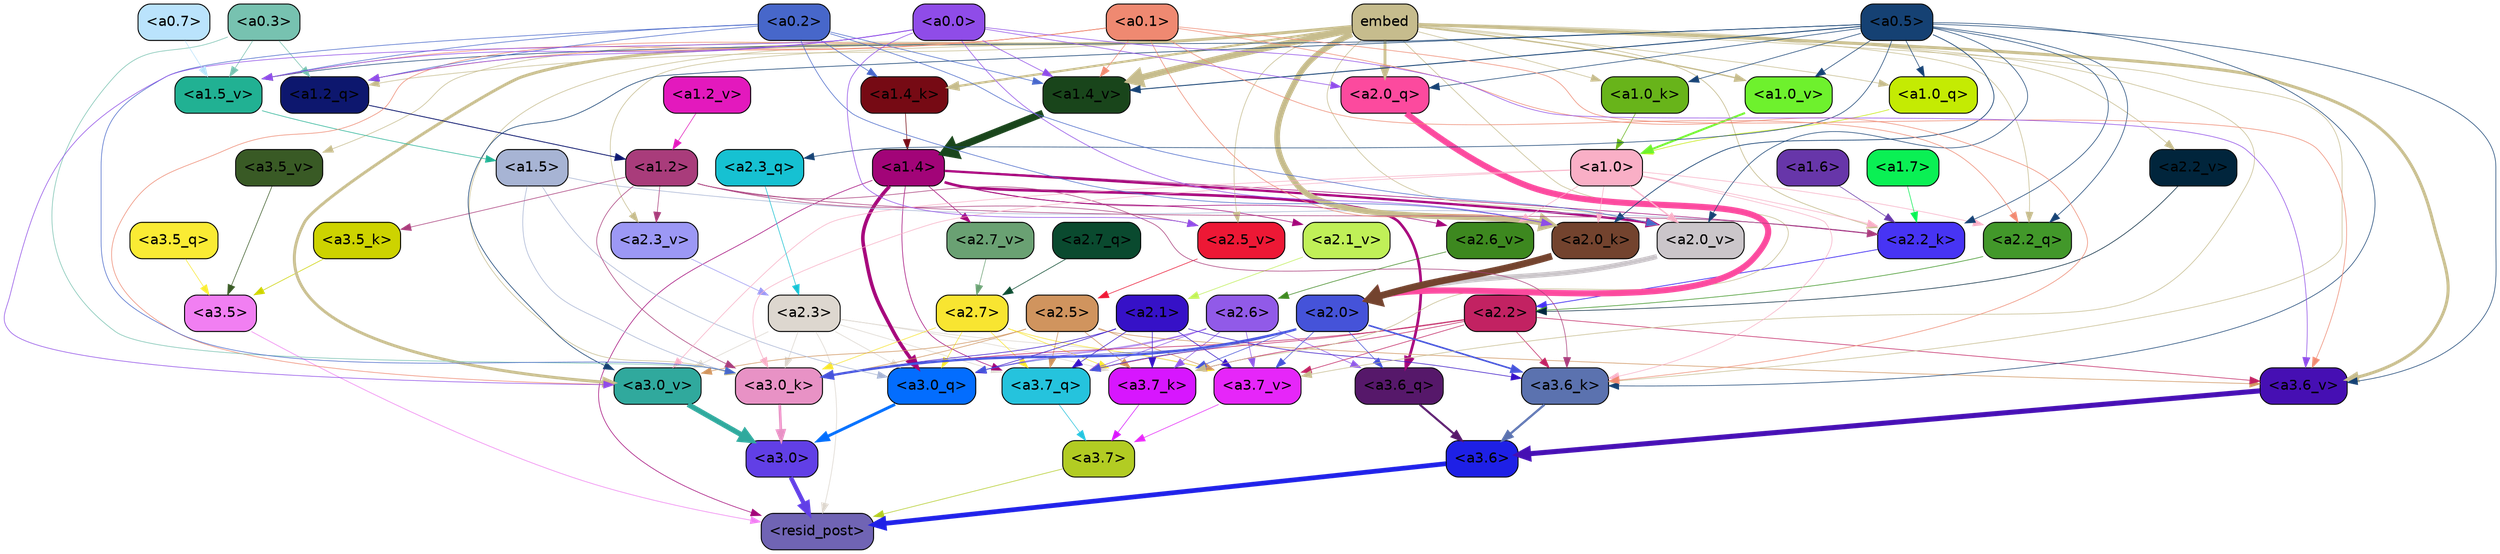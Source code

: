 strict digraph "" {
	graph [bgcolor=transparent,
		layout=dot,
		overlap=false,
		splines=true
	];
	"<a3.7>"	[color=black,
		fillcolor="#b2cc23",
		fontname=Helvetica,
		shape=box,
		style="filled, rounded"];
	"<resid_post>"	[color=black,
		fillcolor="#7064b4",
		fontname=Helvetica,
		shape=box,
		style="filled, rounded"];
	"<a3.7>" -> "<resid_post>"	[color="#b2cc23",
		penwidth=0.6];
	"<a3.6>"	[color=black,
		fillcolor="#1e20e6",
		fontname=Helvetica,
		shape=box,
		style="filled, rounded"];
	"<a3.6>" -> "<resid_post>"	[color="#1e20e6",
		penwidth=4.6696330308914185];
	"<a3.5>"	[color=black,
		fillcolor="#f17ff2",
		fontname=Helvetica,
		shape=box,
		style="filled, rounded"];
	"<a3.5>" -> "<resid_post>"	[color="#f17ff2",
		penwidth=0.6];
	"<a3.0>"	[color=black,
		fillcolor="#613fe6",
		fontname=Helvetica,
		shape=box,
		style="filled, rounded"];
	"<a3.0>" -> "<resid_post>"	[color="#613fe6",
		penwidth=4.282557368278503];
	"<a2.3>"	[color=black,
		fillcolor="#ddd7cf",
		fontname=Helvetica,
		shape=box,
		style="filled, rounded"];
	"<a2.3>" -> "<resid_post>"	[color="#ddd7cf",
		penwidth=0.6];
	"<a3.7_q>"	[color=black,
		fillcolor="#25c3dd",
		fontname=Helvetica,
		shape=box,
		style="filled, rounded"];
	"<a2.3>" -> "<a3.7_q>"	[color="#ddd7cf",
		penwidth=0.6];
	"<a3.0_q>"	[color=black,
		fillcolor="#036dfe",
		fontname=Helvetica,
		shape=box,
		style="filled, rounded"];
	"<a2.3>" -> "<a3.0_q>"	[color="#ddd7cf",
		penwidth=0.6];
	"<a3.7_k>"	[color=black,
		fillcolor="#d716fe",
		fontname=Helvetica,
		shape=box,
		style="filled, rounded"];
	"<a2.3>" -> "<a3.7_k>"	[color="#ddd7cf",
		penwidth=0.6];
	"<a3.0_k>"	[color=black,
		fillcolor="#e892c5",
		fontname=Helvetica,
		shape=box,
		style="filled, rounded"];
	"<a2.3>" -> "<a3.0_k>"	[color="#ddd7cf",
		penwidth=0.6];
	"<a3.7_v>"	[color=black,
		fillcolor="#e626f9",
		fontname=Helvetica,
		shape=box,
		style="filled, rounded"];
	"<a2.3>" -> "<a3.7_v>"	[color="#ddd7cf",
		penwidth=0.6];
	"<a3.0_v>"	[color=black,
		fillcolor="#30a99d",
		fontname=Helvetica,
		shape=box,
		style="filled, rounded"];
	"<a2.3>" -> "<a3.0_v>"	[color="#ddd7cf",
		penwidth=0.6];
	"<a1.4>"	[color=black,
		fillcolor="#a20478",
		fontname=Helvetica,
		shape=box,
		style="filled, rounded"];
	"<a1.4>" -> "<resid_post>"	[color="#a20478",
		penwidth=0.6];
	"<a1.4>" -> "<a3.7_q>"	[color="#a20478",
		penwidth=0.6];
	"<a3.6_q>"	[color=black,
		fillcolor="#56186a",
		fontname=Helvetica,
		shape=box,
		style="filled, rounded"];
	"<a1.4>" -> "<a3.6_q>"	[color="#a20478",
		penwidth=2.6073555648326874];
	"<a1.4>" -> "<a3.0_q>"	[color="#a20478",
		penwidth=3.4971605762839317];
	"<a2.2_k>"	[color=black,
		fillcolor="#4734f4",
		fontname=Helvetica,
		shape=box,
		style="filled, rounded"];
	"<a1.4>" -> "<a2.2_k>"	[color="#a20478",
		penwidth=0.6];
	"<a2.7_v>"	[color=black,
		fillcolor="#6aa173",
		fontname=Helvetica,
		shape=box,
		style="filled, rounded"];
	"<a1.4>" -> "<a2.7_v>"	[color="#a20478",
		penwidth=0.6];
	"<a2.6_v>"	[color=black,
		fillcolor="#3d881f",
		fontname=Helvetica,
		shape=box,
		style="filled, rounded"];
	"<a1.4>" -> "<a2.6_v>"	[color="#a20478",
		penwidth=0.6];
	"<a2.1_v>"	[color=black,
		fillcolor="#c0f058",
		fontname=Helvetica,
		shape=box,
		style="filled, rounded"];
	"<a1.4>" -> "<a2.1_v>"	[color="#a20478",
		penwidth=0.6];
	"<a2.0_v>"	[color=black,
		fillcolor="#cbc6ca",
		fontname=Helvetica,
		shape=box,
		style="filled, rounded"];
	"<a1.4>" -> "<a2.0_v>"	[color="#a20478",
		penwidth=2.268670678138733];
	"<a3.7_q>" -> "<a3.7>"	[color="#25c3dd",
		penwidth=0.6];
	"<a3.6_q>" -> "<a3.6>"	[color="#56186a",
		penwidth=2.03758105635643];
	"<a3.5_q>"	[color=black,
		fillcolor="#faeb34",
		fontname=Helvetica,
		shape=box,
		style="filled, rounded"];
	"<a3.5_q>" -> "<a3.5>"	[color="#faeb34",
		penwidth=0.6];
	"<a3.0_q>" -> "<a3.0>"	[color="#036dfe",
		penwidth=2.8638100624084473];
	"<a3.7_k>" -> "<a3.7>"	[color="#d716fe",
		penwidth=0.6];
	"<a3.6_k>"	[color=black,
		fillcolor="#5b72af",
		fontname=Helvetica,
		shape=box,
		style="filled, rounded"];
	"<a3.6_k>" -> "<a3.6>"	[color="#5b72af",
		penwidth=2.174198240041733];
	"<a3.5_k>"	[color=black,
		fillcolor="#cdd300",
		fontname=Helvetica,
		shape=box,
		style="filled, rounded"];
	"<a3.5_k>" -> "<a3.5>"	[color="#cdd300",
		penwidth=0.6];
	"<a3.0_k>" -> "<a3.0>"	[color="#e892c5",
		penwidth=2.6274144649505615];
	"<a3.7_v>" -> "<a3.7>"	[color="#e626f9",
		penwidth=0.6];
	"<a3.6_v>"	[color=black,
		fillcolor="#460fb3",
		fontname=Helvetica,
		shape=box,
		style="filled, rounded"];
	"<a3.6_v>" -> "<a3.6>"	[color="#460fb3",
		penwidth=5.002329230308533];
	"<a3.5_v>"	[color=black,
		fillcolor="#395a25",
		fontname=Helvetica,
		shape=box,
		style="filled, rounded"];
	"<a3.5_v>" -> "<a3.5>"	[color="#395a25",
		penwidth=0.6];
	"<a3.0_v>" -> "<a3.0>"	[color="#30a99d",
		penwidth=5.188832879066467];
	"<a2.7>"	[color=black,
		fillcolor="#f8e531",
		fontname=Helvetica,
		shape=box,
		style="filled, rounded"];
	"<a2.7>" -> "<a3.7_q>"	[color="#f8e531",
		penwidth=0.6];
	"<a2.7>" -> "<a3.0_q>"	[color="#f8e531",
		penwidth=0.6];
	"<a2.7>" -> "<a3.7_k>"	[color="#f8e531",
		penwidth=0.6];
	"<a2.7>" -> "<a3.0_k>"	[color="#f8e531",
		penwidth=0.6];
	"<a2.7>" -> "<a3.7_v>"	[color="#f8e531",
		penwidth=0.6];
	"<a2.6>"	[color=black,
		fillcolor="#915ae8",
		fontname=Helvetica,
		shape=box,
		style="filled, rounded"];
	"<a2.6>" -> "<a3.7_q>"	[color="#915ae8",
		penwidth=0.6];
	"<a2.6>" -> "<a3.6_q>"	[color="#915ae8",
		penwidth=0.6];
	"<a2.6>" -> "<a3.0_q>"	[color="#915ae8",
		penwidth=0.6];
	"<a2.6>" -> "<a3.7_k>"	[color="#915ae8",
		penwidth=0.6];
	"<a2.6>" -> "<a3.0_k>"	[color="#915ae8",
		penwidth=0.6];
	"<a2.6>" -> "<a3.7_v>"	[color="#915ae8",
		penwidth=0.6];
	"<a2.5>"	[color=black,
		fillcolor="#d0945e",
		fontname=Helvetica,
		shape=box,
		style="filled, rounded"];
	"<a2.5>" -> "<a3.7_q>"	[color="#d0945e",
		penwidth=0.6];
	"<a2.5>" -> "<a3.7_k>"	[color="#d0945e",
		penwidth=0.6];
	"<a2.5>" -> "<a3.0_k>"	[color="#d0945e",
		penwidth=0.6];
	"<a2.5>" -> "<a3.7_v>"	[color="#d0945e",
		penwidth=0.6];
	"<a2.5>" -> "<a3.6_v>"	[color="#d0945e",
		penwidth=0.6];
	"<a2.5>" -> "<a3.0_v>"	[color="#d0945e",
		penwidth=0.6];
	"<a2.2>"	[color=black,
		fillcolor="#c22262",
		fontname=Helvetica,
		shape=box,
		style="filled, rounded"];
	"<a2.2>" -> "<a3.7_q>"	[color="#c22262",
		penwidth=0.6];
	"<a2.2>" -> "<a3.7_k>"	[color="#c22262",
		penwidth=0.6];
	"<a2.2>" -> "<a3.6_k>"	[color="#c22262",
		penwidth=0.6];
	"<a2.2>" -> "<a3.0_k>"	[color="#c22262",
		penwidth=0.6];
	"<a2.2>" -> "<a3.7_v>"	[color="#c22262",
		penwidth=0.6];
	"<a2.2>" -> "<a3.6_v>"	[color="#c22262",
		penwidth=0.6];
	"<a2.1>"	[color=black,
		fillcolor="#3611c7",
		fontname=Helvetica,
		shape=box,
		style="filled, rounded"];
	"<a2.1>" -> "<a3.7_q>"	[color="#3611c7",
		penwidth=0.6];
	"<a2.1>" -> "<a3.0_q>"	[color="#3611c7",
		penwidth=0.6];
	"<a2.1>" -> "<a3.7_k>"	[color="#3611c7",
		penwidth=0.6];
	"<a2.1>" -> "<a3.6_k>"	[color="#3611c7",
		penwidth=0.6];
	"<a2.1>" -> "<a3.0_k>"	[color="#3611c7",
		penwidth=0.6];
	"<a2.1>" -> "<a3.7_v>"	[color="#3611c7",
		penwidth=0.6];
	"<a2.0>"	[color=black,
		fillcolor="#4553d9",
		fontname=Helvetica,
		shape=box,
		style="filled, rounded"];
	"<a2.0>" -> "<a3.7_q>"	[color="#4553d9",
		penwidth=0.6];
	"<a2.0>" -> "<a3.6_q>"	[color="#4553d9",
		penwidth=0.6];
	"<a2.0>" -> "<a3.0_q>"	[color="#4553d9",
		penwidth=0.6];
	"<a2.0>" -> "<a3.7_k>"	[color="#4553d9",
		penwidth=0.6];
	"<a2.0>" -> "<a3.6_k>"	[color="#4553d9",
		penwidth=1.5568191409111023];
	"<a2.0>" -> "<a3.0_k>"	[color="#4553d9",
		penwidth=2.270527422428131];
	"<a2.0>" -> "<a3.7_v>"	[color="#4553d9",
		penwidth=0.6];
	"<a1.5>"	[color=black,
		fillcolor="#a7b4d4",
		fontname=Helvetica,
		shape=box,
		style="filled, rounded"];
	"<a1.5>" -> "<a3.0_q>"	[color="#a7b4d4",
		penwidth=0.6];
	"<a1.5>" -> "<a3.0_k>"	[color="#a7b4d4",
		penwidth=0.6];
	"<a1.5>" -> "<a2.2_k>"	[color="#a7b4d4",
		penwidth=0.6];
	embed	[color=black,
		fillcolor="#c6bc8d",
		fontname=Helvetica,
		shape=box,
		style="filled, rounded"];
	embed -> "<a3.7_k>"	[color="#c6bc8d",
		penwidth=0.6];
	embed -> "<a3.6_k>"	[color="#c6bc8d",
		penwidth=0.6];
	embed -> "<a3.0_k>"	[color="#c6bc8d",
		penwidth=0.6];
	embed -> "<a3.7_v>"	[color="#c6bc8d",
		penwidth=0.6];
	embed -> "<a3.6_v>"	[color="#c6bc8d",
		penwidth=2.9588699340820312];
	embed -> "<a3.5_v>"	[color="#c6bc8d",
		penwidth=0.6];
	embed -> "<a3.0_v>"	[color="#c6bc8d",
		penwidth=2.8686431646347046];
	"<a2.2_q>"	[color=black,
		fillcolor="#42982a",
		fontname=Helvetica,
		shape=box,
		style="filled, rounded"];
	embed -> "<a2.2_q>"	[color="#c6bc8d",
		penwidth=0.6];
	"<a2.0_q>"	[color=black,
		fillcolor="#fc4a9e",
		fontname=Helvetica,
		shape=box,
		style="filled, rounded"];
	embed -> "<a2.0_q>"	[color="#c6bc8d",
		penwidth=2.7617180347442627];
	embed -> "<a2.2_k>"	[color="#c6bc8d",
		penwidth=0.67606520652771];
	"<a2.0_k>"	[color=black,
		fillcolor="#73432e",
		fontname=Helvetica,
		shape=box,
		style="filled, rounded"];
	embed -> "<a2.0_k>"	[color="#c6bc8d",
		penwidth=5.615107178688049];
	"<a2.5_v>"	[color=black,
		fillcolor="#ed1835",
		fontname=Helvetica,
		shape=box,
		style="filled, rounded"];
	embed -> "<a2.5_v>"	[color="#c6bc8d",
		penwidth=0.6];
	"<a2.3_v>"	[color=black,
		fillcolor="#9c98f5",
		fontname=Helvetica,
		shape=box,
		style="filled, rounded"];
	embed -> "<a2.3_v>"	[color="#c6bc8d",
		penwidth=0.6];
	"<a2.2_v>"	[color=black,
		fillcolor="#01253c",
		fontname=Helvetica,
		shape=box,
		style="filled, rounded"];
	embed -> "<a2.2_v>"	[color="#c6bc8d",
		penwidth=0.6];
	embed -> "<a2.0_v>"	[color="#c6bc8d",
		penwidth=0.6];
	"<a1.2_q>"	[color=black,
		fillcolor="#0d176e",
		fontname=Helvetica,
		shape=box,
		style="filled, rounded"];
	embed -> "<a1.2_q>"	[color="#c6bc8d",
		penwidth=0.6];
	"<a1.0_q>"	[color=black,
		fillcolor="#c4eb03",
		fontname=Helvetica,
		shape=box,
		style="filled, rounded"];
	embed -> "<a1.0_q>"	[color="#c6bc8d",
		penwidth=0.6];
	"<a1.4_k>"	[color=black,
		fillcolor="#760a14",
		fontname=Helvetica,
		shape=box,
		style="filled, rounded"];
	embed -> "<a1.4_k>"	[color="#c6bc8d",
		penwidth=2.1468217372894287];
	"<a1.0_k>"	[color=black,
		fillcolor="#68b41a",
		fontname=Helvetica,
		shape=box,
		style="filled, rounded"];
	embed -> "<a1.0_k>"	[color="#c6bc8d",
		penwidth=0.6];
	"<a1.4_v>"	[color=black,
		fillcolor="#19451b",
		fontname=Helvetica,
		shape=box,
		style="filled, rounded"];
	embed -> "<a1.4_v>"	[color="#c6bc8d",
		penwidth=6.189999580383301];
	"<a1.0_v>"	[color=black,
		fillcolor="#6ef12d",
		fontname=Helvetica,
		shape=box,
		style="filled, rounded"];
	embed -> "<a1.0_v>"	[color="#c6bc8d",
		penwidth=1.3123979568481445];
	"<a1.2>"	[color=black,
		fillcolor="#a93c7b",
		fontname=Helvetica,
		shape=box,
		style="filled, rounded"];
	"<a1.2>" -> "<a3.6_k>"	[color="#a93c7b",
		penwidth=0.6];
	"<a1.2>" -> "<a3.5_k>"	[color="#a93c7b",
		penwidth=0.6];
	"<a1.2>" -> "<a3.0_k>"	[color="#a93c7b",
		penwidth=0.6];
	"<a1.2>" -> "<a2.2_k>"	[color="#a93c7b",
		penwidth=0.6];
	"<a1.2>" -> "<a2.5_v>"	[color="#a93c7b",
		penwidth=0.6];
	"<a1.2>" -> "<a2.3_v>"	[color="#a93c7b",
		penwidth=0.6];
	"<a1.0>"	[color=black,
		fillcolor="#f9afc6",
		fontname=Helvetica,
		shape=box,
		style="filled, rounded"];
	"<a1.0>" -> "<a3.6_k>"	[color="#f9afc6",
		penwidth=0.6];
	"<a1.0>" -> "<a3.0_k>"	[color="#f9afc6",
		penwidth=0.6];
	"<a1.0>" -> "<a3.0_v>"	[color="#f9afc6",
		penwidth=0.6];
	"<a1.0>" -> "<a2.2_q>"	[color="#f9afc6",
		penwidth=0.6];
	"<a1.0>" -> "<a2.2_k>"	[color="#f9afc6",
		penwidth=0.6];
	"<a1.0>" -> "<a2.0_k>"	[color="#f9afc6",
		penwidth=0.6];
	"<a1.0>" -> "<a2.6_v>"	[color="#f9afc6",
		penwidth=0.6];
	"<a1.0>" -> "<a2.0_v>"	[color="#f9afc6",
		penwidth=1.27996826171875];
	"<a0.5>"	[color=black,
		fillcolor="#154173",
		fontname=Helvetica,
		shape=box,
		style="filled, rounded"];
	"<a0.5>" -> "<a3.6_k>"	[color="#154173",
		penwidth=0.6];
	"<a0.5>" -> "<a3.6_v>"	[color="#154173",
		penwidth=0.6];
	"<a0.5>" -> "<a3.0_v>"	[color="#154173",
		penwidth=0.6421224474906921];
	"<a2.3_q>"	[color=black,
		fillcolor="#16c1d2",
		fontname=Helvetica,
		shape=box,
		style="filled, rounded"];
	"<a0.5>" -> "<a2.3_q>"	[color="#154173",
		penwidth=0.6];
	"<a0.5>" -> "<a2.2_q>"	[color="#154173",
		penwidth=0.6];
	"<a0.5>" -> "<a2.0_q>"	[color="#154173",
		penwidth=0.6];
	"<a0.5>" -> "<a2.2_k>"	[color="#154173",
		penwidth=0.6];
	"<a0.5>" -> "<a2.0_k>"	[color="#154173",
		penwidth=0.7151575088500977];
	"<a0.5>" -> "<a2.0_v>"	[color="#154173",
		penwidth=0.6];
	"<a0.5>" -> "<a1.0_q>"	[color="#154173",
		penwidth=0.6];
	"<a0.5>" -> "<a1.0_k>"	[color="#154173",
		penwidth=0.6];
	"<a1.5_v>"	[color=black,
		fillcolor="#21b193",
		fontname=Helvetica,
		shape=box,
		style="filled, rounded"];
	"<a0.5>" -> "<a1.5_v>"	[color="#154173",
		penwidth=0.6];
	"<a0.5>" -> "<a1.4_v>"	[color="#154173",
		penwidth=0.8927993774414062];
	"<a0.5>" -> "<a1.0_v>"	[color="#154173",
		penwidth=0.6];
	"<a0.1>"	[color=black,
		fillcolor="#ef8971",
		fontname=Helvetica,
		shape=box,
		style="filled, rounded"];
	"<a0.1>" -> "<a3.6_k>"	[color="#ef8971",
		penwidth=0.6];
	"<a0.1>" -> "<a3.6_v>"	[color="#ef8971",
		penwidth=0.6];
	"<a0.1>" -> "<a3.0_v>"	[color="#ef8971",
		penwidth=0.6];
	"<a0.1>" -> "<a2.2_q>"	[color="#ef8971",
		penwidth=0.6];
	"<a0.1>" -> "<a2.0_k>"	[color="#ef8971",
		penwidth=0.6];
	"<a0.1>" -> "<a1.2_q>"	[color="#ef8971",
		penwidth=0.6];
	"<a0.1>" -> "<a1.5_v>"	[color="#ef8971",
		penwidth=0.6];
	"<a0.1>" -> "<a1.4_v>"	[color="#ef8971",
		penwidth=0.6];
	"<a0.3>"	[color=black,
		fillcolor="#77c2b0",
		fontname=Helvetica,
		shape=box,
		style="filled, rounded"];
	"<a0.3>" -> "<a3.0_k>"	[color="#77c2b0",
		penwidth=0.6];
	"<a0.3>" -> "<a1.2_q>"	[color="#77c2b0",
		penwidth=0.6];
	"<a0.3>" -> "<a1.5_v>"	[color="#77c2b0",
		penwidth=0.6];
	"<a0.2>"	[color=black,
		fillcolor="#4767ca",
		fontname=Helvetica,
		shape=box,
		style="filled, rounded"];
	"<a0.2>" -> "<a3.0_k>"	[color="#4767ca",
		penwidth=0.6];
	"<a0.2>" -> "<a2.0_k>"	[color="#4767ca",
		penwidth=0.6];
	"<a0.2>" -> "<a2.0_v>"	[color="#4767ca",
		penwidth=0.6];
	"<a0.2>" -> "<a1.2_q>"	[color="#4767ca",
		penwidth=0.6];
	"<a0.2>" -> "<a1.4_k>"	[color="#4767ca",
		penwidth=0.6];
	"<a0.2>" -> "<a1.5_v>"	[color="#4767ca",
		penwidth=0.6];
	"<a0.2>" -> "<a1.4_v>"	[color="#4767ca",
		penwidth=0.6];
	"<a0.0>"	[color=black,
		fillcolor="#8f4ce8",
		fontname=Helvetica,
		shape=box,
		style="filled, rounded"];
	"<a0.0>" -> "<a3.6_v>"	[color="#8f4ce8",
		penwidth=0.6];
	"<a0.0>" -> "<a3.0_v>"	[color="#8f4ce8",
		penwidth=0.6];
	"<a0.0>" -> "<a2.0_q>"	[color="#8f4ce8",
		penwidth=0.6];
	"<a0.0>" -> "<a2.0_k>"	[color="#8f4ce8",
		penwidth=0.6];
	"<a0.0>" -> "<a2.5_v>"	[color="#8f4ce8",
		penwidth=0.6];
	"<a0.0>" -> "<a1.2_q>"	[color="#8f4ce8",
		penwidth=0.6];
	"<a0.0>" -> "<a1.5_v>"	[color="#8f4ce8",
		penwidth=0.6];
	"<a0.0>" -> "<a1.4_v>"	[color="#8f4ce8",
		penwidth=0.6];
	"<a2.7_q>"	[color=black,
		fillcolor="#0a4a2f",
		fontname=Helvetica,
		shape=box,
		style="filled, rounded"];
	"<a2.7_q>" -> "<a2.7>"	[color="#0a4a2f",
		penwidth=0.6];
	"<a2.3_q>" -> "<a2.3>"	[color="#16c1d2",
		penwidth=0.6];
	"<a2.2_q>" -> "<a2.2>"	[color="#42982a",
		penwidth=0.6340763568878174];
	"<a2.0_q>" -> "<a2.0>"	[color="#fc4a9e",
		penwidth=6.0160088539123535];
	"<a2.2_k>" -> "<a2.2>"	[color="#4734f4",
		penwidth=0.7764816284179688];
	"<a2.0_k>" -> "<a2.0>"	[color="#73432e",
		penwidth=6.773025274276733];
	"<a2.7_v>" -> "<a2.7>"	[color="#6aa173",
		penwidth=0.6];
	"<a2.6_v>" -> "<a2.6>"	[color="#3d881f",
		penwidth=0.6];
	"<a2.5_v>" -> "<a2.5>"	[color="#ed1835",
		penwidth=0.6];
	"<a2.3_v>" -> "<a2.3>"	[color="#9c98f5",
		penwidth=0.6];
	"<a2.2_v>" -> "<a2.2>"	[color="#01253c",
		penwidth=0.6];
	"<a2.1_v>" -> "<a2.1>"	[color="#c0f058",
		penwidth=0.6];
	"<a2.0_v>" -> "<a2.0>"	[color="#cbc6ca",
		penwidth=4.906715989112854];
	"<a1.7>"	[color=black,
		fillcolor="#0af054",
		fontname=Helvetica,
		shape=box,
		style="filled, rounded"];
	"<a1.7>" -> "<a2.2_k>"	[color="#0af054",
		penwidth=0.6];
	"<a1.6>"	[color=black,
		fillcolor="#6736a9",
		fontname=Helvetica,
		shape=box,
		style="filled, rounded"];
	"<a1.6>" -> "<a2.2_k>"	[color="#6736a9",
		penwidth=0.6];
	"<a1.2_q>" -> "<a1.2>"	[color="#0d176e",
		penwidth=0.836545467376709];
	"<a1.0_q>" -> "<a1.0>"	[color="#c4eb03",
		penwidth=0.6];
	"<a1.4_k>" -> "<a1.4>"	[color="#760a14",
		penwidth=0.6];
	"<a1.0_k>" -> "<a1.0>"	[color="#68b41a",
		penwidth=0.6];
	"<a1.5_v>" -> "<a1.5>"	[color="#21b193",
		penwidth=0.6];
	"<a1.4_v>" -> "<a1.4>"	[color="#19451b",
		penwidth=7.093163728713989];
	"<a1.2_v>"	[color=black,
		fillcolor="#e319bd",
		fontname=Helvetica,
		shape=box,
		style="filled, rounded"];
	"<a1.2_v>" -> "<a1.2>"	[color="#e319bd",
		penwidth=0.6];
	"<a1.0_v>" -> "<a1.0>"	[color="#6ef12d",
		penwidth=1.9666723012924194];
	"<a0.7>"	[color=black,
		fillcolor="#bae3fc",
		fontname=Helvetica,
		shape=box,
		style="filled, rounded"];
	"<a0.7>" -> "<a1.5_v>"	[color="#bae3fc",
		penwidth=0.6];
}
